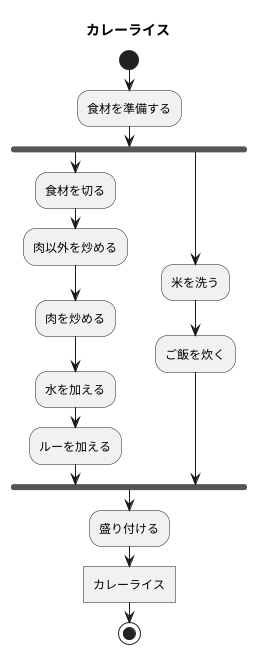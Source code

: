 @startuml
title カレーライス
start
:食材を準備する;
fork
:食材を切る;
:肉以外を炒める;
:肉を炒める;
:水を加える;
:ルーを加える;
fork again
:米を洗う;
:ご飯を炊く;
end fork
:盛り付ける;
:カレーライス]
stop
@enduml
